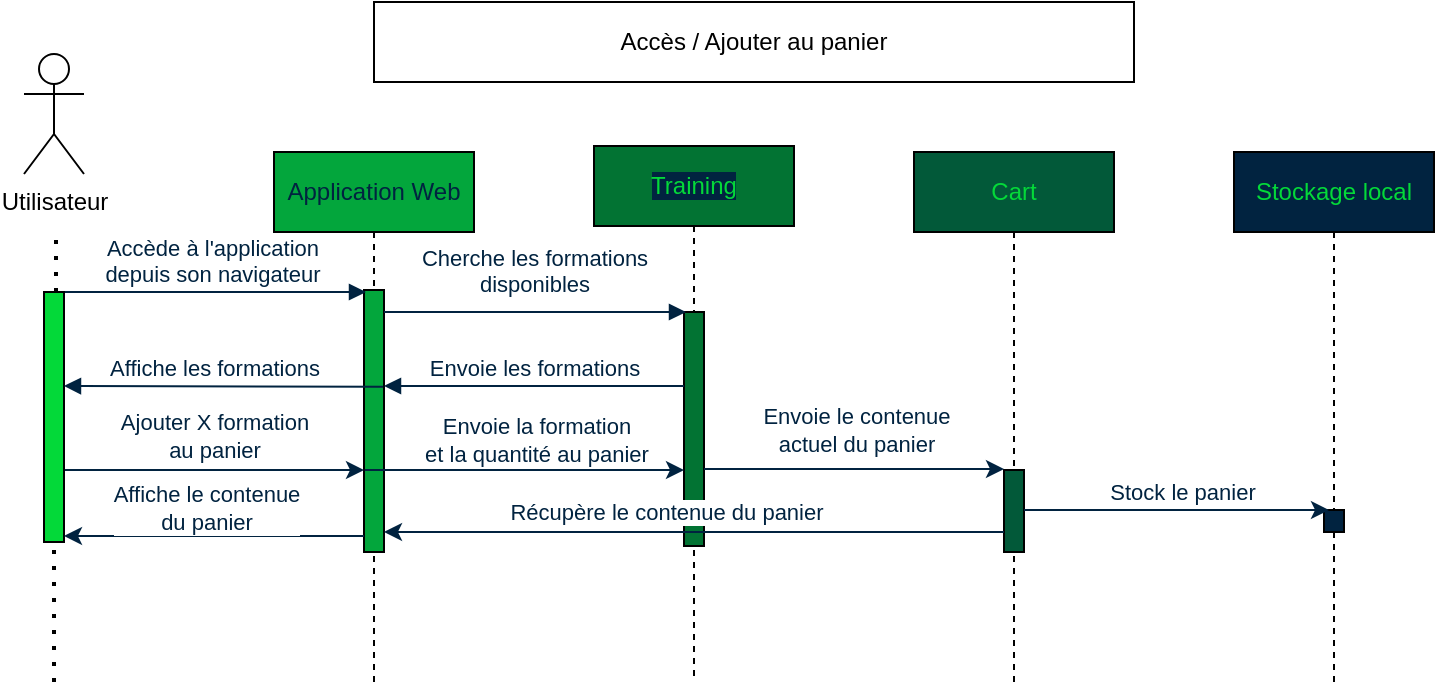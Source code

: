 <mxfile version="23.1.8" type="device" pages="2">
  <diagram name="Consulter, ajouter au panier" id="2YBvvXClWsGukQMizWep">
    <mxGraphModel dx="1154" dy="546" grid="1" gridSize="10" guides="1" tooltips="1" connect="1" arrows="1" fold="1" page="1" pageScale="1" pageWidth="850" pageHeight="1100" math="0" shadow="0">
      <root>
        <mxCell id="0" />
        <mxCell id="1" parent="0" />
        <mxCell id="aM9ryv3xv72pqoxQDRHE-5" value="&lt;font color=&quot;#012340&quot;&gt;Application Web&lt;/font&gt;" style="shape=umlLifeline;perimeter=lifelinePerimeter;whiteSpace=wrap;html=1;container=0;dropTarget=0;collapsible=0;recursiveResize=0;outlineConnect=0;portConstraint=eastwest;newEdgeStyle={&quot;edgeStyle&quot;:&quot;elbowEdgeStyle&quot;,&quot;elbow&quot;:&quot;vertical&quot;,&quot;curved&quot;:0,&quot;rounded&quot;:0};movable=1;resizable=1;rotatable=1;deletable=1;editable=1;locked=0;connectable=1;fillColor=#03A63C;" parent="1" vertex="1">
          <mxGeometry x="190" y="95" width="100" height="265" as="geometry" />
        </mxCell>
        <mxCell id="_4nWD35EhPNwO5h2cMVc-49" value="" style="html=1;points=[];perimeter=orthogonalPerimeter;outlineConnect=0;targetShapes=umlLifeline;portConstraint=eastwest;newEdgeStyle={&quot;edgeStyle&quot;:&quot;elbowEdgeStyle&quot;,&quot;elbow&quot;:&quot;vertical&quot;,&quot;curved&quot;:0,&quot;rounded&quot;:0};fillColor=#03A63C;" parent="aM9ryv3xv72pqoxQDRHE-5" vertex="1">
          <mxGeometry x="45" y="69" width="10" height="131" as="geometry" />
        </mxCell>
        <mxCell id="_4nWD35EhPNwO5h2cMVc-48" value="&lt;font color=&quot;#012340&quot;&gt;Accède à l&#39;application&lt;br&gt;depuis son navigateur&lt;/font&gt;" style="html=1;verticalAlign=bottom;endArrow=block;edgeStyle=elbowEdgeStyle;elbow=horizontal;curved=0;rounded=0;strokeColor=#012340;" parent="1" edge="1">
          <mxGeometry relative="1" as="geometry">
            <mxPoint x="81" y="165" as="sourcePoint" />
            <Array as="points">
              <mxPoint x="162" y="165" />
            </Array>
            <mxPoint x="236" y="165" as="targetPoint" />
          </mxGeometry>
        </mxCell>
        <mxCell id="_4nWD35EhPNwO5h2cMVc-55" value="&lt;font style=&quot;background-color: rgb(1, 35, 64);&quot; color=&quot;#04d939&quot;&gt;Training&lt;/font&gt;" style="shape=umlLifeline;perimeter=lifelinePerimeter;whiteSpace=wrap;html=1;container=0;dropTarget=0;collapsible=0;recursiveResize=0;outlineConnect=0;portConstraint=eastwest;newEdgeStyle={&quot;edgeStyle&quot;:&quot;elbowEdgeStyle&quot;,&quot;elbow&quot;:&quot;vertical&quot;,&quot;curved&quot;:0,&quot;rounded&quot;:0};movable=1;resizable=1;rotatable=1;deletable=1;editable=1;locked=0;connectable=1;fillColor=#027333;" parent="1" vertex="1">
          <mxGeometry x="350" y="92" width="100" height="268" as="geometry" />
        </mxCell>
        <mxCell id="_4nWD35EhPNwO5h2cMVc-68" value="" style="html=1;points=[];perimeter=orthogonalPerimeter;outlineConnect=0;targetShapes=umlLifeline;portConstraint=eastwest;newEdgeStyle={&quot;edgeStyle&quot;:&quot;elbowEdgeStyle&quot;,&quot;elbow&quot;:&quot;vertical&quot;,&quot;curved&quot;:0,&quot;rounded&quot;:0};fillColor=#027333;" parent="_4nWD35EhPNwO5h2cMVc-55" vertex="1">
          <mxGeometry x="45" y="83" width="10" height="117" as="geometry" />
        </mxCell>
        <mxCell id="_4nWD35EhPNwO5h2cMVc-56" value="&lt;font color=&quot;#04d939&quot;&gt;Cart&lt;/font&gt;" style="shape=umlLifeline;perimeter=lifelinePerimeter;whiteSpace=wrap;html=1;container=0;dropTarget=0;collapsible=0;recursiveResize=0;outlineConnect=0;portConstraint=eastwest;newEdgeStyle={&quot;edgeStyle&quot;:&quot;elbowEdgeStyle&quot;,&quot;elbow&quot;:&quot;vertical&quot;,&quot;curved&quot;:0,&quot;rounded&quot;:0};movable=1;resizable=1;rotatable=1;deletable=1;editable=1;locked=0;connectable=1;fillColor=#025939;" parent="1" vertex="1">
          <mxGeometry x="510" y="95" width="100" height="265" as="geometry" />
        </mxCell>
        <mxCell id="_4nWD35EhPNwO5h2cMVc-84" value="" style="html=1;points=[];perimeter=orthogonalPerimeter;outlineConnect=0;targetShapes=umlLifeline;portConstraint=eastwest;newEdgeStyle={&quot;edgeStyle&quot;:&quot;elbowEdgeStyle&quot;,&quot;elbow&quot;:&quot;vertical&quot;,&quot;curved&quot;:0,&quot;rounded&quot;:0};fillColor=#025939;" parent="_4nWD35EhPNwO5h2cMVc-56" vertex="1">
          <mxGeometry x="45" y="159" width="10" height="41" as="geometry" />
        </mxCell>
        <mxCell id="_4nWD35EhPNwO5h2cMVc-69" value="&lt;font color=&quot;#04d939&quot;&gt;Stockage local&lt;/font&gt;" style="shape=umlLifeline;perimeter=lifelinePerimeter;whiteSpace=wrap;html=1;container=0;dropTarget=0;collapsible=0;recursiveResize=0;outlineConnect=0;portConstraint=eastwest;newEdgeStyle={&quot;edgeStyle&quot;:&quot;elbowEdgeStyle&quot;,&quot;elbow&quot;:&quot;vertical&quot;,&quot;curved&quot;:0,&quot;rounded&quot;:0};movable=1;resizable=1;rotatable=1;deletable=1;editable=1;locked=0;connectable=1;fillColor=#012340;" parent="1" vertex="1">
          <mxGeometry x="670" y="95" width="100" height="265" as="geometry" />
        </mxCell>
        <mxCell id="_4nWD35EhPNwO5h2cMVc-88" value="" style="html=1;points=[];perimeter=orthogonalPerimeter;outlineConnect=0;targetShapes=umlLifeline;portConstraint=eastwest;newEdgeStyle={&quot;edgeStyle&quot;:&quot;elbowEdgeStyle&quot;,&quot;elbow&quot;:&quot;vertical&quot;,&quot;curved&quot;:0,&quot;rounded&quot;:0};fillColor=#012340;" parent="_4nWD35EhPNwO5h2cMVc-69" vertex="1">
          <mxGeometry x="45" y="179" width="10" height="11" as="geometry" />
        </mxCell>
        <mxCell id="_4nWD35EhPNwO5h2cMVc-75" value="&lt;font color=&quot;#012340&quot;&gt;Envoie les formations&lt;/font&gt;" style="html=1;verticalAlign=bottom;endArrow=block;edgeStyle=elbowEdgeStyle;elbow=vertical;curved=0;rounded=0;strokeColor=#012340;" parent="1" edge="1">
          <mxGeometry x="0.002" relative="1" as="geometry">
            <mxPoint x="395" y="212" as="sourcePoint" />
            <Array as="points">
              <mxPoint x="320" y="212" />
            </Array>
            <mxPoint x="245" y="212" as="targetPoint" />
            <mxPoint as="offset" />
          </mxGeometry>
        </mxCell>
        <mxCell id="_4nWD35EhPNwO5h2cMVc-77" value="" style="edgeStyle=elbowEdgeStyle;rounded=0;orthogonalLoop=1;jettySize=auto;html=1;elbow=vertical;curved=0;strokeColor=#012340;" parent="1" edge="1">
          <mxGeometry relative="1" as="geometry">
            <mxPoint x="85" y="254" as="sourcePoint" />
            <mxPoint x="235" y="253.81" as="targetPoint" />
          </mxGeometry>
        </mxCell>
        <mxCell id="_4nWD35EhPNwO5h2cMVc-78" value="&lt;font color=&quot;#012340&quot;&gt;Ajouter X formation&lt;br&gt;au panier&lt;/font&gt;" style="edgeLabel;html=1;align=center;verticalAlign=middle;resizable=0;points=[];" parent="_4nWD35EhPNwO5h2cMVc-77" vertex="1" connectable="0">
          <mxGeometry x="-0.133" y="1" relative="1" as="geometry">
            <mxPoint x="10" y="-16" as="offset" />
          </mxGeometry>
        </mxCell>
        <mxCell id="_4nWD35EhPNwO5h2cMVc-79" value="" style="edgeStyle=elbowEdgeStyle;rounded=0;orthogonalLoop=1;jettySize=auto;html=1;elbow=vertical;curved=0;exitX=0.037;exitY=0.497;exitDx=0;exitDy=0;exitPerimeter=0;strokeColor=#012340;" parent="1" target="_4nWD35EhPNwO5h2cMVc-68" edge="1">
          <mxGeometry relative="1" as="geometry">
            <mxPoint x="235.37" y="253.957" as="sourcePoint" />
            <mxPoint x="560" y="254" as="targetPoint" />
          </mxGeometry>
        </mxCell>
        <mxCell id="_4nWD35EhPNwO5h2cMVc-80" value="&lt;font color=&quot;#012340&quot;&gt;Envoie la formation&lt;br&gt;et la quantité au panier&lt;/font&gt;" style="edgeLabel;html=1;align=center;verticalAlign=middle;resizable=0;points=[];" parent="_4nWD35EhPNwO5h2cMVc-79" vertex="1" connectable="0">
          <mxGeometry x="-0.133" y="1" relative="1" as="geometry">
            <mxPoint x="16" y="-14" as="offset" />
          </mxGeometry>
        </mxCell>
        <mxCell id="_4nWD35EhPNwO5h2cMVc-86" value="" style="edgeStyle=elbowEdgeStyle;rounded=0;orthogonalLoop=1;jettySize=auto;html=1;elbow=vertical;curved=0;strokeColor=#012340;" parent="1" source="_4nWD35EhPNwO5h2cMVc-84" edge="1">
          <mxGeometry relative="1" as="geometry">
            <mxPoint x="563" y="274" as="sourcePoint" />
            <mxPoint x="717.5" y="274" as="targetPoint" />
          </mxGeometry>
        </mxCell>
        <mxCell id="_4nWD35EhPNwO5h2cMVc-87" value="&lt;font color=&quot;#012340&quot;&gt;Stock le panier&lt;/font&gt;" style="edgeLabel;html=1;align=center;verticalAlign=middle;resizable=0;points=[];" parent="_4nWD35EhPNwO5h2cMVc-86" vertex="1" connectable="0">
          <mxGeometry x="0.217" y="1" relative="1" as="geometry">
            <mxPoint x="-14" y="-8" as="offset" />
          </mxGeometry>
        </mxCell>
        <mxCell id="S-stvcmzcyu0Q4_dFVFj-1" value="Utilisateur" style="shape=umlActor;verticalLabelPosition=bottom;verticalAlign=top;html=1;outlineConnect=0;" parent="1" vertex="1">
          <mxGeometry x="65" y="46" width="30" height="60" as="geometry" />
        </mxCell>
        <mxCell id="S-stvcmzcyu0Q4_dFVFj-2" value="" style="endArrow=none;dashed=1;html=1;dashPattern=1 3;strokeWidth=2;rounded=0;" parent="1" source="S-stvcmzcyu0Q4_dFVFj-3" edge="1">
          <mxGeometry width="50" height="50" relative="1" as="geometry">
            <mxPoint x="81" y="576" as="sourcePoint" />
            <mxPoint x="81" y="136" as="targetPoint" />
          </mxGeometry>
        </mxCell>
        <mxCell id="S-stvcmzcyu0Q4_dFVFj-4" value="" style="endArrow=none;dashed=1;html=1;dashPattern=1 3;strokeWidth=2;rounded=0;" parent="1" target="S-stvcmzcyu0Q4_dFVFj-3" edge="1">
          <mxGeometry width="50" height="50" relative="1" as="geometry">
            <mxPoint x="80" y="360" as="sourcePoint" />
            <mxPoint x="81" y="136" as="targetPoint" />
          </mxGeometry>
        </mxCell>
        <mxCell id="S-stvcmzcyu0Q4_dFVFj-3" value="" style="html=1;points=[];perimeter=orthogonalPerimeter;outlineConnect=0;targetShapes=umlLifeline;portConstraint=eastwest;newEdgeStyle={&quot;edgeStyle&quot;:&quot;elbowEdgeStyle&quot;,&quot;elbow&quot;:&quot;vertical&quot;,&quot;curved&quot;:0,&quot;rounded&quot;:0};fillColor=#03d939;" parent="1" vertex="1">
          <mxGeometry x="75" y="165" width="10" height="125" as="geometry" />
        </mxCell>
        <mxCell id="_4nWD35EhPNwO5h2cMVc-76" value="&lt;font color=&quot;#012340&quot;&gt;Affiche les formations&lt;/font&gt;" style="html=1;verticalAlign=bottom;endArrow=block;edgeStyle=elbowEdgeStyle;elbow=vertical;curved=0;rounded=0;exitX=0.956;exitY=0.273;exitDx=0;exitDy=0;exitPerimeter=0;strokeColor=#012340;" parent="1" edge="1">
          <mxGeometry x="0.062" relative="1" as="geometry">
            <mxPoint x="244.56" y="212.413" as="sourcePoint" />
            <Array as="points">
              <mxPoint x="161" y="212" />
            </Array>
            <mxPoint x="85" y="212" as="targetPoint" />
            <mxPoint as="offset" />
          </mxGeometry>
        </mxCell>
        <mxCell id="_4nWD35EhPNwO5h2cMVc-67" value="&lt;font color=&quot;#012340&quot;&gt;Cherche les formations&lt;br&gt;disponibles&lt;/font&gt;" style="html=1;verticalAlign=bottom;endArrow=block;edgeStyle=elbowEdgeStyle;elbow=vertical;curved=0;rounded=0;strokeColor=#012340;" parent="1" edge="1">
          <mxGeometry x="-0.007" y="5" relative="1" as="geometry">
            <mxPoint x="245" y="175" as="sourcePoint" />
            <Array as="points">
              <mxPoint x="320" y="175" />
            </Array>
            <mxPoint x="396" y="175" as="targetPoint" />
            <mxPoint as="offset" />
          </mxGeometry>
        </mxCell>
        <mxCell id="S-stvcmzcyu0Q4_dFVFj-9" value="" style="endArrow=classic;html=1;rounded=0;strokeColor=#012340;" parent="1" edge="1">
          <mxGeometry width="50" height="50" relative="1" as="geometry">
            <mxPoint x="405" y="253.5" as="sourcePoint" />
            <mxPoint x="555" y="253.5" as="targetPoint" />
          </mxGeometry>
        </mxCell>
        <mxCell id="S-stvcmzcyu0Q4_dFVFj-10" value="&lt;font color=&quot;#012340&quot;&gt;Envoie le contenue&lt;br&gt;actuel du panier&lt;/font&gt;" style="edgeLabel;html=1;align=center;verticalAlign=middle;resizable=0;points=[];" parent="S-stvcmzcyu0Q4_dFVFj-9" vertex="1" connectable="0">
          <mxGeometry x="-0.367" relative="1" as="geometry">
            <mxPoint x="28" y="-20" as="offset" />
          </mxGeometry>
        </mxCell>
        <mxCell id="S-stvcmzcyu0Q4_dFVFj-15" value="Accès / Ajouter au panier" style="whiteSpace=wrap;html=1;align=center;" parent="1" vertex="1">
          <mxGeometry x="240" y="20" width="380" height="40" as="geometry" />
        </mxCell>
        <mxCell id="S-stvcmzcyu0Q4_dFVFj-19" value="" style="endArrow=classic;html=1;rounded=0;strokeColor=#012340;" parent="1" edge="1" source="_4nWD35EhPNwO5h2cMVc-84">
          <mxGeometry width="50" height="50" relative="1" as="geometry">
            <mxPoint x="559.5" y="285.0" as="sourcePoint" />
            <mxPoint x="245.0" y="285" as="targetPoint" />
          </mxGeometry>
        </mxCell>
        <mxCell id="S-stvcmzcyu0Q4_dFVFj-20" value="&lt;font color=&quot;#012340&quot;&gt;Récupère le contenue du panier&lt;/font&gt;" style="edgeLabel;html=1;align=center;verticalAlign=middle;resizable=0;points=[];" parent="S-stvcmzcyu0Q4_dFVFj-19" vertex="1" connectable="0">
          <mxGeometry x="0.122" y="-1" relative="1" as="geometry">
            <mxPoint x="5" y="-9" as="offset" />
          </mxGeometry>
        </mxCell>
        <mxCell id="S-stvcmzcyu0Q4_dFVFj-21" value="" style="endArrow=classic;html=1;rounded=0;strokeColor=#012340;" parent="1" edge="1">
          <mxGeometry width="50" height="50" relative="1" as="geometry">
            <mxPoint x="235" y="287" as="sourcePoint" />
            <mxPoint x="85.0" y="287" as="targetPoint" />
          </mxGeometry>
        </mxCell>
        <mxCell id="S-stvcmzcyu0Q4_dFVFj-22" value="&lt;font color=&quot;#012340&quot;&gt;Affiche le contenue&lt;br&gt;du panier&lt;/font&gt;" style="edgeLabel;html=1;align=center;verticalAlign=middle;resizable=0;points=[];" parent="S-stvcmzcyu0Q4_dFVFj-21" vertex="1" connectable="0">
          <mxGeometry x="0.122" y="-1" relative="1" as="geometry">
            <mxPoint x="5" y="-13" as="offset" />
          </mxGeometry>
        </mxCell>
      </root>
    </mxGraphModel>
  </diagram>
  <diagram id="s-b13lElKAy0NNYpDnj4" name="Page-2">
    <mxGraphModel dx="1674" dy="792" grid="1" gridSize="10" guides="1" tooltips="1" connect="1" arrows="1" fold="1" page="1" pageScale="1" pageWidth="1169" pageHeight="827" math="0" shadow="0">
      <root>
        <mxCell id="0" />
        <mxCell id="1" parent="0" />
        <mxCell id="KpEtE1dCZ-OQLbYefuCV-1" value="Angular" style="shape=umlLifeline;perimeter=lifelinePerimeter;whiteSpace=wrap;html=1;container=0;dropTarget=0;collapsible=0;recursiveResize=0;outlineConnect=0;portConstraint=eastwest;newEdgeStyle={&quot;edgeStyle&quot;:&quot;elbowEdgeStyle&quot;,&quot;elbow&quot;:&quot;vertical&quot;,&quot;curved&quot;:0,&quot;rounded&quot;:0};movable=1;resizable=1;rotatable=1;deletable=1;editable=1;locked=0;connectable=1;" vertex="1" parent="1">
          <mxGeometry x="30" y="60" width="100" height="480" as="geometry" />
        </mxCell>
        <mxCell id="KpEtE1dCZ-OQLbYefuCV-2" value="Middleware" style="shape=umlLifeline;perimeter=lifelinePerimeter;whiteSpace=wrap;html=1;container=0;dropTarget=0;collapsible=0;recursiveResize=0;outlineConnect=0;portConstraint=eastwest;newEdgeStyle={&quot;edgeStyle&quot;:&quot;elbowEdgeStyle&quot;,&quot;elbow&quot;:&quot;vertical&quot;,&quot;curved&quot;:0,&quot;rounded&quot;:0};movable=1;resizable=1;rotatable=1;deletable=1;editable=1;locked=0;connectable=1;" vertex="1" parent="1">
          <mxGeometry x="190" y="60" width="100" height="480" as="geometry" />
        </mxCell>
        <mxCell id="KpEtE1dCZ-OQLbYefuCV-3" value="Components" style="shape=umlLifeline;perimeter=lifelinePerimeter;whiteSpace=wrap;html=1;container=0;dropTarget=0;collapsible=0;recursiveResize=0;outlineConnect=0;portConstraint=eastwest;newEdgeStyle={&quot;edgeStyle&quot;:&quot;elbowEdgeStyle&quot;,&quot;elbow&quot;:&quot;vertical&quot;,&quot;curved&quot;:0,&quot;rounded&quot;:0};movable=1;resizable=1;rotatable=1;deletable=1;editable=1;locked=0;connectable=1;" vertex="1" parent="1">
          <mxGeometry x="350" y="60" width="100" height="480" as="geometry" />
        </mxCell>
      </root>
    </mxGraphModel>
  </diagram>
</mxfile>
